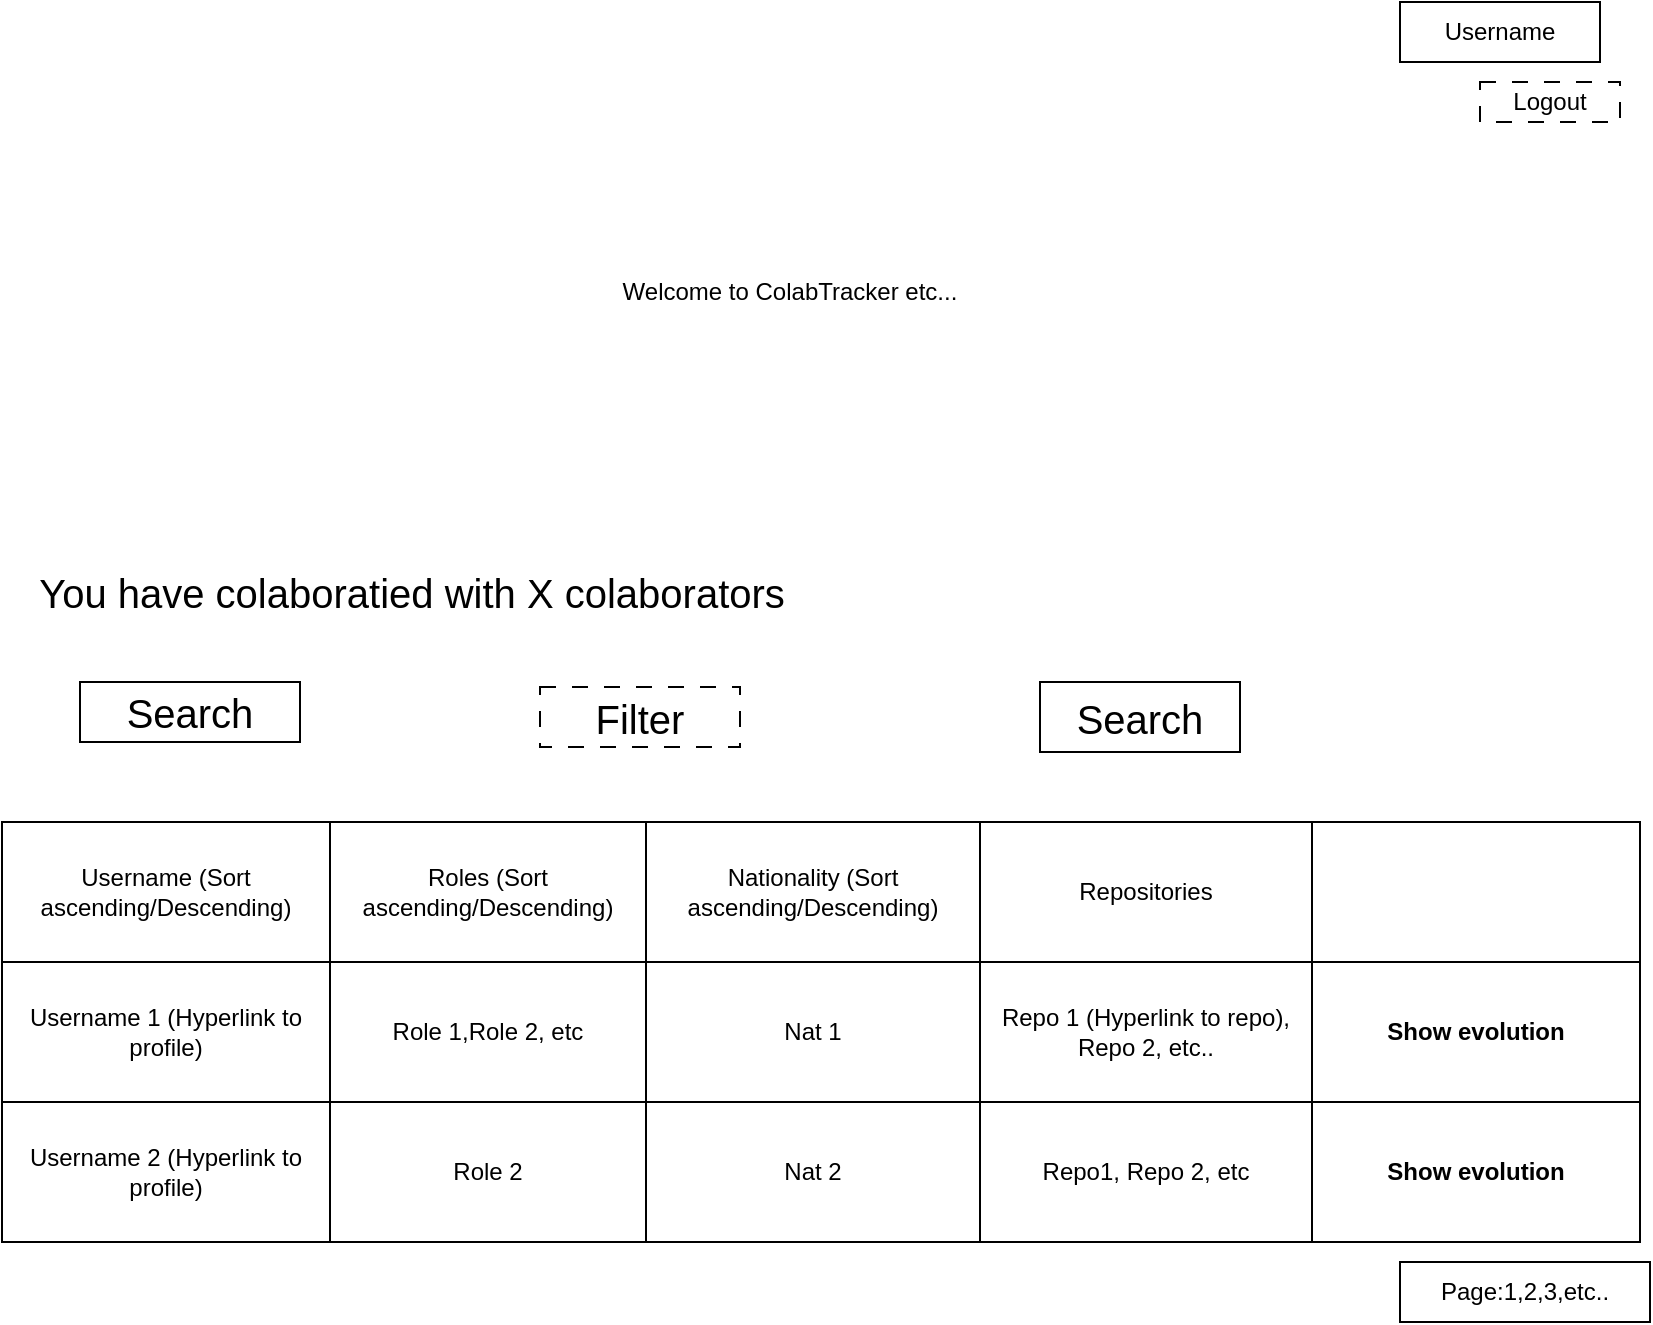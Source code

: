 <mxfile>
    <diagram id="HlHYL3LyFHM3ifvwn2L9" name="Frontpage">
        <mxGraphModel dx="917" dy="766" grid="1" gridSize="10" guides="1" tooltips="1" connect="1" arrows="1" fold="1" page="1" pageScale="1" pageWidth="850" pageHeight="1100" math="0" shadow="0">
            <root>
                <mxCell id="0"/>
                <mxCell id="1" parent="0"/>
                <mxCell id="GMy2k86Ek7kI_840MJQZ-1" value="Welcome to ColabTracker etc..." style="text;html=1;strokeColor=none;fillColor=none;align=center;verticalAlign=middle;whiteSpace=wrap;rounded=0;" parent="1" vertex="1">
                    <mxGeometry x="220" y="110" width="370" height="130" as="geometry"/>
                </mxCell>
                <mxCell id="GMy2k86Ek7kI_840MJQZ-2" value="Username" style="rounded=0;whiteSpace=wrap;html=1;" parent="1" vertex="1">
                    <mxGeometry x="710" y="30" width="100" height="30" as="geometry"/>
                </mxCell>
                <mxCell id="GMy2k86Ek7kI_840MJQZ-3" value="Logout" style="rounded=0;whiteSpace=wrap;html=1;dashed=1;dashPattern=8 8;" parent="1" vertex="1">
                    <mxGeometry x="750" y="70" width="70" height="20" as="geometry"/>
                </mxCell>
                <mxCell id="GMy2k86Ek7kI_840MJQZ-8" value="" style="shape=table;html=1;whiteSpace=wrap;startSize=0;container=1;collapsible=0;childLayout=tableLayout;" parent="1" vertex="1">
                    <mxGeometry x="11" y="440" width="819" height="210" as="geometry"/>
                </mxCell>
                <mxCell id="GMy2k86Ek7kI_840MJQZ-9" value="" style="shape=tableRow;horizontal=0;startSize=0;swimlaneHead=0;swimlaneBody=0;top=0;left=0;bottom=0;right=0;collapsible=0;dropTarget=0;fillColor=none;points=[[0,0.5],[1,0.5]];portConstraint=eastwest;" parent="GMy2k86Ek7kI_840MJQZ-8" vertex="1">
                    <mxGeometry width="819" height="70" as="geometry"/>
                </mxCell>
                <mxCell id="GMy2k86Ek7kI_840MJQZ-10" value="Username (Sort ascending/Descending)" style="shape=partialRectangle;html=1;whiteSpace=wrap;connectable=0;fillColor=none;top=0;left=0;bottom=0;right=0;overflow=hidden;" parent="GMy2k86Ek7kI_840MJQZ-9" vertex="1">
                    <mxGeometry width="164" height="70" as="geometry">
                        <mxRectangle width="164" height="70" as="alternateBounds"/>
                    </mxGeometry>
                </mxCell>
                <mxCell id="GMy2k86Ek7kI_840MJQZ-11" value="Roles (Sort ascending/Descending)" style="shape=partialRectangle;html=1;whiteSpace=wrap;connectable=0;fillColor=none;top=0;left=0;bottom=0;right=0;overflow=hidden;" parent="GMy2k86Ek7kI_840MJQZ-9" vertex="1">
                    <mxGeometry x="164" width="158" height="70" as="geometry">
                        <mxRectangle width="158" height="70" as="alternateBounds"/>
                    </mxGeometry>
                </mxCell>
                <mxCell id="GMy2k86Ek7kI_840MJQZ-12" value="Nationality (Sort ascending/Descending)" style="shape=partialRectangle;html=1;whiteSpace=wrap;connectable=0;fillColor=none;top=0;left=0;bottom=0;right=0;overflow=hidden;dashed=1;strokeColor=none;dashPattern=12 12;" parent="GMy2k86Ek7kI_840MJQZ-9" vertex="1">
                    <mxGeometry x="322" width="167" height="70" as="geometry">
                        <mxRectangle width="167" height="70" as="alternateBounds"/>
                    </mxGeometry>
                </mxCell>
                <mxCell id="GMy2k86Ek7kI_840MJQZ-30" value="Repositories" style="shape=partialRectangle;html=1;whiteSpace=wrap;connectable=0;fillColor=none;top=0;left=0;bottom=0;right=0;overflow=hidden;dashed=1;strokeColor=none;dashPattern=12 12;" parent="GMy2k86Ek7kI_840MJQZ-9" vertex="1">
                    <mxGeometry x="489" width="166" height="70" as="geometry">
                        <mxRectangle width="166" height="70" as="alternateBounds"/>
                    </mxGeometry>
                </mxCell>
                <mxCell id="GMy2k86Ek7kI_840MJQZ-22" style="shape=partialRectangle;html=1;whiteSpace=wrap;connectable=0;fillColor=none;top=0;left=0;bottom=0;right=0;overflow=hidden;dashed=1;strokeColor=none;" parent="GMy2k86Ek7kI_840MJQZ-9" vertex="1">
                    <mxGeometry x="655" width="164" height="70" as="geometry">
                        <mxRectangle width="164" height="70" as="alternateBounds"/>
                    </mxGeometry>
                </mxCell>
                <mxCell id="GMy2k86Ek7kI_840MJQZ-13" value="" style="shape=tableRow;horizontal=0;startSize=0;swimlaneHead=0;swimlaneBody=0;top=0;left=0;bottom=0;right=0;collapsible=0;dropTarget=0;fillColor=none;points=[[0,0.5],[1,0.5]];portConstraint=eastwest;" parent="GMy2k86Ek7kI_840MJQZ-8" vertex="1">
                    <mxGeometry y="70" width="819" height="70" as="geometry"/>
                </mxCell>
                <mxCell id="GMy2k86Ek7kI_840MJQZ-14" value="Username 1 (Hyperlink to profile)" style="shape=partialRectangle;html=1;whiteSpace=wrap;connectable=0;fillColor=none;top=0;left=0;bottom=0;right=0;overflow=hidden;" parent="GMy2k86Ek7kI_840MJQZ-13" vertex="1">
                    <mxGeometry width="164" height="70" as="geometry">
                        <mxRectangle width="164" height="70" as="alternateBounds"/>
                    </mxGeometry>
                </mxCell>
                <mxCell id="GMy2k86Ek7kI_840MJQZ-15" value="Role 1,Role 2, etc" style="shape=partialRectangle;html=1;whiteSpace=wrap;connectable=0;fillColor=none;top=0;left=0;bottom=0;right=0;overflow=hidden;" parent="GMy2k86Ek7kI_840MJQZ-13" vertex="1">
                    <mxGeometry x="164" width="158" height="70" as="geometry">
                        <mxRectangle width="158" height="70" as="alternateBounds"/>
                    </mxGeometry>
                </mxCell>
                <mxCell id="GMy2k86Ek7kI_840MJQZ-16" value="Nat 1" style="shape=partialRectangle;html=1;whiteSpace=wrap;connectable=0;fillColor=none;top=0;left=0;bottom=0;right=0;overflow=hidden;dashed=1;strokeColor=default;dashPattern=8 8;" parent="GMy2k86Ek7kI_840MJQZ-13" vertex="1">
                    <mxGeometry x="322" width="167" height="70" as="geometry">
                        <mxRectangle width="167" height="70" as="alternateBounds"/>
                    </mxGeometry>
                </mxCell>
                <mxCell id="GMy2k86Ek7kI_840MJQZ-31" value="Repo 1 (Hyperlink to repo), Repo 2, etc.." style="shape=partialRectangle;html=1;whiteSpace=wrap;connectable=0;fillColor=none;top=0;left=0;bottom=0;right=0;overflow=hidden;dashed=1;strokeColor=default;dashPattern=8 8;" parent="GMy2k86Ek7kI_840MJQZ-13" vertex="1">
                    <mxGeometry x="489" width="166" height="70" as="geometry">
                        <mxRectangle width="166" height="70" as="alternateBounds"/>
                    </mxGeometry>
                </mxCell>
                <mxCell id="GMy2k86Ek7kI_840MJQZ-23" value="&lt;b&gt;Show evolution&lt;/b&gt;" style="shape=partialRectangle;html=1;whiteSpace=wrap;connectable=0;fillColor=none;top=0;left=0;bottom=0;right=0;overflow=hidden;dashed=1;strokeColor=none;" parent="GMy2k86Ek7kI_840MJQZ-13" vertex="1">
                    <mxGeometry x="655" width="164" height="70" as="geometry">
                        <mxRectangle width="164" height="70" as="alternateBounds"/>
                    </mxGeometry>
                </mxCell>
                <mxCell id="GMy2k86Ek7kI_840MJQZ-17" value="" style="shape=tableRow;horizontal=0;startSize=0;swimlaneHead=0;swimlaneBody=0;top=0;left=0;bottom=0;right=0;collapsible=0;dropTarget=0;fillColor=none;points=[[0,0.5],[1,0.5]];portConstraint=eastwest;" parent="GMy2k86Ek7kI_840MJQZ-8" vertex="1">
                    <mxGeometry y="140" width="819" height="70" as="geometry"/>
                </mxCell>
                <mxCell id="GMy2k86Ek7kI_840MJQZ-18" value="Username 2&amp;nbsp;(Hyperlink to profile)" style="shape=partialRectangle;html=1;whiteSpace=wrap;connectable=0;fillColor=none;top=0;left=0;bottom=0;right=0;overflow=hidden;" parent="GMy2k86Ek7kI_840MJQZ-17" vertex="1">
                    <mxGeometry width="164" height="70" as="geometry">
                        <mxRectangle width="164" height="70" as="alternateBounds"/>
                    </mxGeometry>
                </mxCell>
                <mxCell id="GMy2k86Ek7kI_840MJQZ-19" value="Role 2" style="shape=partialRectangle;html=1;whiteSpace=wrap;connectable=0;fillColor=none;top=0;left=0;bottom=0;right=0;overflow=hidden;" parent="GMy2k86Ek7kI_840MJQZ-17" vertex="1">
                    <mxGeometry x="164" width="158" height="70" as="geometry">
                        <mxRectangle width="158" height="70" as="alternateBounds"/>
                    </mxGeometry>
                </mxCell>
                <mxCell id="GMy2k86Ek7kI_840MJQZ-20" value="Nat 2" style="shape=partialRectangle;html=1;whiteSpace=wrap;connectable=0;fillColor=none;top=1;left=0;bottom=0;right=0;overflow=hidden;pointerEvents=1;dashed=1;strokeColor=none;dashPattern=12 12;" parent="GMy2k86Ek7kI_840MJQZ-17" vertex="1">
                    <mxGeometry x="322" width="167" height="70" as="geometry">
                        <mxRectangle width="167" height="70" as="alternateBounds"/>
                    </mxGeometry>
                </mxCell>
                <mxCell id="GMy2k86Ek7kI_840MJQZ-32" value="Repo1, Repo 2, etc" style="shape=partialRectangle;html=1;whiteSpace=wrap;connectable=0;fillColor=none;top=1;left=0;bottom=0;right=0;overflow=hidden;pointerEvents=1;dashed=1;strokeColor=none;dashPattern=12 12;" parent="GMy2k86Ek7kI_840MJQZ-17" vertex="1">
                    <mxGeometry x="489" width="166" height="70" as="geometry">
                        <mxRectangle width="166" height="70" as="alternateBounds"/>
                    </mxGeometry>
                </mxCell>
                <mxCell id="GMy2k86Ek7kI_840MJQZ-24" value="&lt;b&gt;Show evolution&lt;/b&gt;" style="shape=partialRectangle;html=1;whiteSpace=wrap;connectable=0;fillColor=none;top=0;left=0;bottom=0;right=0;overflow=hidden;pointerEvents=1;dashed=1;strokeColor=none;dashPattern=12 12;" parent="GMy2k86Ek7kI_840MJQZ-17" vertex="1">
                    <mxGeometry x="655" width="164" height="70" as="geometry">
                        <mxRectangle width="164" height="70" as="alternateBounds"/>
                    </mxGeometry>
                </mxCell>
                <mxCell id="GMy2k86Ek7kI_840MJQZ-21" value="You have colaboratied with X colaborators" style="text;html=1;strokeColor=none;fillColor=none;align=center;verticalAlign=middle;whiteSpace=wrap;rounded=0;fontSize=20;" parent="1" vertex="1">
                    <mxGeometry x="11" y="300" width="410" height="50" as="geometry"/>
                </mxCell>
                <mxCell id="GMy2k86Ek7kI_840MJQZ-25" value="Search" style="rounded=0;whiteSpace=wrap;html=1;fontSize=20;" parent="1" vertex="1">
                    <mxGeometry x="50" y="370" width="110" height="30" as="geometry"/>
                </mxCell>
                <mxCell id="GMy2k86Ek7kI_840MJQZ-26" value="Filter" style="rounded=0;whiteSpace=wrap;html=1;fontSize=20;dashed=1;dashPattern=8 8;" parent="1" vertex="1">
                    <mxGeometry x="280" y="372.5" width="100" height="30" as="geometry"/>
                </mxCell>
                <mxCell id="GMy2k86Ek7kI_840MJQZ-33" value="Search" style="rounded=0;whiteSpace=wrap;html=1;strokeColor=default;fontSize=20;" parent="1" vertex="1">
                    <mxGeometry x="530" y="370" width="100" height="35" as="geometry"/>
                </mxCell>
                <mxCell id="4ZkRkNRCye_v-X5pu7gx-1" value="Page:1,2,3,etc.." style="rounded=0;whiteSpace=wrap;html=1;" vertex="1" parent="1">
                    <mxGeometry x="710" y="660" width="125" height="30" as="geometry"/>
                </mxCell>
            </root>
        </mxGraphModel>
    </diagram>
    <diagram id="ieNk8Gt3QhOMrim0uAsV" name="Login Page">
        <mxGraphModel dx="917" dy="766" grid="1" gridSize="10" guides="1" tooltips="1" connect="1" arrows="1" fold="1" page="1" pageScale="1" pageWidth="850" pageHeight="1100" math="0" shadow="0">
            <root>
                <mxCell id="0"/>
                <mxCell id="1" parent="0"/>
                <mxCell id="cLYKK5E4cd3xjMeLIeYH-1" value="Welcome, etc" style="text;strokeColor=none;fillColor=none;html=1;fontSize=24;fontStyle=1;verticalAlign=middle;align=center;" parent="1" vertex="1">
                    <mxGeometry x="195" y="130" width="460" height="90" as="geometry"/>
                </mxCell>
                <mxCell id="lfa4kESrfbNGY8JqZh2j-3" style="edgeStyle=none;html=1;exitX=0.5;exitY=1;exitDx=0;exitDy=0;entryX=0;entryY=0.5;entryDx=0;entryDy=0;" edge="1" parent="1" source="cLYKK5E4cd3xjMeLIeYH-6" target="lfa4kESrfbNGY8JqZh2j-2">
                    <mxGeometry relative="1" as="geometry"/>
                </mxCell>
                <mxCell id="cLYKK5E4cd3xjMeLIeYH-6" value="Login with github" style="rounded=0;whiteSpace=wrap;html=1;strokeColor=default;fontSize=20;" parent="1" vertex="1">
                    <mxGeometry x="325" y="380" width="201" height="40" as="geometry"/>
                </mxCell>
                <mxCell id="lfa4kESrfbNGY8JqZh2j-2" value="OAuth2 authentification. Redirect the user to the Github website for login" style="text;html=1;strokeColor=none;fillColor=none;align=center;verticalAlign=middle;whiteSpace=wrap;rounded=0;" vertex="1" parent="1">
                    <mxGeometry x="466" y="460" width="224" height="80" as="geometry"/>
                </mxCell>
            </root>
        </mxGraphModel>
    </diagram>
    <diagram id="Q4huQeqZ4YrXlJdMAICO" name="Evolution Page ">
        <mxGraphModel dx="917" dy="766" grid="1" gridSize="10" guides="1" tooltips="1" connect="1" arrows="1" fold="1" page="1" pageScale="1" pageWidth="850" pageHeight="1100" math="0" shadow="0">
            <root>
                <mxCell id="0"/>
                <mxCell id="1" parent="0"/>
                <mxCell id="mqEG1bagE3osGaKRVVay-1" value="Your colaboration with X" style="text;strokeColor=none;fillColor=none;html=1;fontSize=24;fontStyle=1;verticalAlign=middle;align=center;dashed=1;dashPattern=8 8;" vertex="1" parent="1">
                    <mxGeometry x="200" y="110" width="450" height="40" as="geometry"/>
                </mxCell>
                <mxCell id="mqEG1bagE3osGaKRVVay-2" value="&lt;font style=&quot;font-size: 40px;&quot;&gt;GRAPH&lt;/font&gt;" style="rounded=0;whiteSpace=wrap;html=1;dashed=1;dashPattern=8 8;strokeColor=default;fontSize=20;" vertex="1" parent="1">
                    <mxGeometry x="228" y="190" width="395" height="330" as="geometry"/>
                </mxCell>
                <mxCell id="oweDGdcCOYRp7oe8fNOn-1" value="" style="shape=table;html=1;whiteSpace=wrap;startSize=0;container=1;collapsible=0;childLayout=tableLayout;" vertex="1" parent="1">
                    <mxGeometry x="99" y="570" width="653" height="210" as="geometry"/>
                </mxCell>
                <mxCell id="oweDGdcCOYRp7oe8fNOn-2" value="" style="shape=tableRow;horizontal=0;startSize=0;swimlaneHead=0;swimlaneBody=0;top=0;left=0;bottom=0;right=0;collapsible=0;dropTarget=0;fillColor=none;points=[[0,0.5],[1,0.5]];portConstraint=eastwest;" vertex="1" parent="oweDGdcCOYRp7oe8fNOn-1">
                    <mxGeometry width="653" height="70" as="geometry"/>
                </mxCell>
                <mxCell id="oweDGdcCOYRp7oe8fNOn-3" value="Repo" style="shape=partialRectangle;html=1;whiteSpace=wrap;connectable=0;fillColor=none;top=0;left=0;bottom=0;right=0;overflow=hidden;" vertex="1" parent="oweDGdcCOYRp7oe8fNOn-2">
                    <mxGeometry width="164" height="70" as="geometry">
                        <mxRectangle width="164" height="70" as="alternateBounds"/>
                    </mxGeometry>
                </mxCell>
                <mxCell id="oweDGdcCOYRp7oe8fNOn-4" value="Your role" style="shape=partialRectangle;html=1;whiteSpace=wrap;connectable=0;fillColor=none;top=0;left=0;bottom=0;right=0;overflow=hidden;" vertex="1" parent="oweDGdcCOYRp7oe8fNOn-2">
                    <mxGeometry x="164" width="158" height="70" as="geometry">
                        <mxRectangle width="158" height="70" as="alternateBounds"/>
                    </mxGeometry>
                </mxCell>
                <mxCell id="oweDGdcCOYRp7oe8fNOn-5" value="Their role" style="shape=partialRectangle;html=1;whiteSpace=wrap;connectable=0;fillColor=none;top=0;left=0;bottom=0;right=0;overflow=hidden;dashed=1;strokeColor=none;dashPattern=12 12;" vertex="1" parent="oweDGdcCOYRp7oe8fNOn-2">
                    <mxGeometry x="322" width="167" height="70" as="geometry">
                        <mxRectangle width="167" height="70" as="alternateBounds"/>
                    </mxGeometry>
                </mxCell>
                <mxCell id="oweDGdcCOYRp7oe8fNOn-7" style="shape=partialRectangle;html=1;whiteSpace=wrap;connectable=0;fillColor=none;top=0;left=0;bottom=0;right=0;overflow=hidden;dashed=1;strokeColor=none;" vertex="1" parent="oweDGdcCOYRp7oe8fNOn-2">
                    <mxGeometry x="489" width="164" height="70" as="geometry">
                        <mxRectangle width="164" height="70" as="alternateBounds"/>
                    </mxGeometry>
                </mxCell>
                <mxCell id="oweDGdcCOYRp7oe8fNOn-8" value="" style="shape=tableRow;horizontal=0;startSize=0;swimlaneHead=0;swimlaneBody=0;top=0;left=0;bottom=0;right=0;collapsible=0;dropTarget=0;fillColor=none;points=[[0,0.5],[1,0.5]];portConstraint=eastwest;" vertex="1" parent="oweDGdcCOYRp7oe8fNOn-1">
                    <mxGeometry y="70" width="653" height="70" as="geometry"/>
                </mxCell>
                <mxCell id="oweDGdcCOYRp7oe8fNOn-9" value="Repo 1" style="shape=partialRectangle;html=1;whiteSpace=wrap;connectable=0;fillColor=none;top=0;left=0;bottom=0;right=0;overflow=hidden;" vertex="1" parent="oweDGdcCOYRp7oe8fNOn-8">
                    <mxGeometry width="164" height="70" as="geometry">
                        <mxRectangle width="164" height="70" as="alternateBounds"/>
                    </mxGeometry>
                </mxCell>
                <mxCell id="oweDGdcCOYRp7oe8fNOn-10" value="Role" style="shape=partialRectangle;html=1;whiteSpace=wrap;connectable=0;fillColor=none;top=0;left=0;bottom=0;right=0;overflow=hidden;" vertex="1" parent="oweDGdcCOYRp7oe8fNOn-8">
                    <mxGeometry x="164" width="158" height="70" as="geometry">
                        <mxRectangle width="158" height="70" as="alternateBounds"/>
                    </mxGeometry>
                </mxCell>
                <mxCell id="oweDGdcCOYRp7oe8fNOn-11" value="Role" style="shape=partialRectangle;html=1;whiteSpace=wrap;connectable=0;fillColor=none;top=0;left=0;bottom=0;right=0;overflow=hidden;dashed=1;strokeColor=default;dashPattern=8 8;" vertex="1" parent="oweDGdcCOYRp7oe8fNOn-8">
                    <mxGeometry x="322" width="167" height="70" as="geometry">
                        <mxRectangle width="167" height="70" as="alternateBounds"/>
                    </mxGeometry>
                </mxCell>
                <mxCell id="oweDGdcCOYRp7oe8fNOn-13" value="&lt;b&gt;Show repo graph&lt;/b&gt;" style="shape=partialRectangle;html=1;whiteSpace=wrap;connectable=0;fillColor=none;top=0;left=0;bottom=0;right=0;overflow=hidden;dashed=1;strokeColor=none;" vertex="1" parent="oweDGdcCOYRp7oe8fNOn-8">
                    <mxGeometry x="489" width="164" height="70" as="geometry">
                        <mxRectangle width="164" height="70" as="alternateBounds"/>
                    </mxGeometry>
                </mxCell>
                <mxCell id="oweDGdcCOYRp7oe8fNOn-14" value="" style="shape=tableRow;horizontal=0;startSize=0;swimlaneHead=0;swimlaneBody=0;top=0;left=0;bottom=0;right=0;collapsible=0;dropTarget=0;fillColor=none;points=[[0,0.5],[1,0.5]];portConstraint=eastwest;" vertex="1" parent="oweDGdcCOYRp7oe8fNOn-1">
                    <mxGeometry y="140" width="653" height="70" as="geometry"/>
                </mxCell>
                <mxCell id="oweDGdcCOYRp7oe8fNOn-15" value="Repo 2" style="shape=partialRectangle;html=1;whiteSpace=wrap;connectable=0;fillColor=none;top=0;left=0;bottom=0;right=0;overflow=hidden;" vertex="1" parent="oweDGdcCOYRp7oe8fNOn-14">
                    <mxGeometry width="164" height="70" as="geometry">
                        <mxRectangle width="164" height="70" as="alternateBounds"/>
                    </mxGeometry>
                </mxCell>
                <mxCell id="oweDGdcCOYRp7oe8fNOn-16" value="Role" style="shape=partialRectangle;html=1;whiteSpace=wrap;connectable=0;fillColor=none;top=0;left=0;bottom=0;right=0;overflow=hidden;" vertex="1" parent="oweDGdcCOYRp7oe8fNOn-14">
                    <mxGeometry x="164" width="158" height="70" as="geometry">
                        <mxRectangle width="158" height="70" as="alternateBounds"/>
                    </mxGeometry>
                </mxCell>
                <mxCell id="oweDGdcCOYRp7oe8fNOn-17" value="Role" style="shape=partialRectangle;html=1;whiteSpace=wrap;connectable=0;fillColor=none;top=1;left=0;bottom=0;right=0;overflow=hidden;pointerEvents=1;dashed=1;strokeColor=none;dashPattern=12 12;" vertex="1" parent="oweDGdcCOYRp7oe8fNOn-14">
                    <mxGeometry x="322" width="167" height="70" as="geometry">
                        <mxRectangle width="167" height="70" as="alternateBounds"/>
                    </mxGeometry>
                </mxCell>
                <mxCell id="oweDGdcCOYRp7oe8fNOn-19" value="&lt;b&gt;Show repo graph&lt;/b&gt;" style="shape=partialRectangle;html=1;whiteSpace=wrap;connectable=0;fillColor=none;top=0;left=0;bottom=0;right=0;overflow=hidden;pointerEvents=1;dashed=1;strokeColor=none;dashPattern=12 12;" vertex="1" parent="oweDGdcCOYRp7oe8fNOn-14">
                    <mxGeometry x="489" width="164" height="70" as="geometry">
                        <mxRectangle width="164" height="70" as="alternateBounds"/>
                    </mxGeometry>
                </mxCell>
                <mxCell id="oweDGdcCOYRp7oe8fNOn-22" value="" style="endArrow=none;html=1;fontSize=20;exitX=1;exitY=0.5;exitDx=0;exitDy=0;" edge="1" parent="1" source="oweDGdcCOYRp7oe8fNOn-8">
                    <mxGeometry width="50" height="50" relative="1" as="geometry">
                        <mxPoint x="440" y="470" as="sourcePoint"/>
                        <mxPoint x="800" y="675" as="targetPoint"/>
                    </mxGeometry>
                </mxCell>
                <mxCell id="oweDGdcCOYRp7oe8fNOn-23" value="" style="endArrow=none;html=1;fontSize=20;" edge="1" parent="1">
                    <mxGeometry width="50" height="50" relative="1" as="geometry">
                        <mxPoint x="800" y="680" as="sourcePoint"/>
                        <mxPoint x="800" y="340" as="targetPoint"/>
                    </mxGeometry>
                </mxCell>
                <mxCell id="oweDGdcCOYRp7oe8fNOn-24" value="" style="endArrow=classic;html=1;fontSize=20;entryX=0.998;entryY=0.447;entryDx=0;entryDy=0;entryPerimeter=0;" edge="1" parent="1" target="mqEG1bagE3osGaKRVVay-2">
                    <mxGeometry width="50" height="50" relative="1" as="geometry">
                        <mxPoint x="800" y="340" as="sourcePoint"/>
                        <mxPoint x="490" y="420" as="targetPoint"/>
                    </mxGeometry>
                </mxCell>
            </root>
        </mxGraphModel>
    </diagram>
</mxfile>